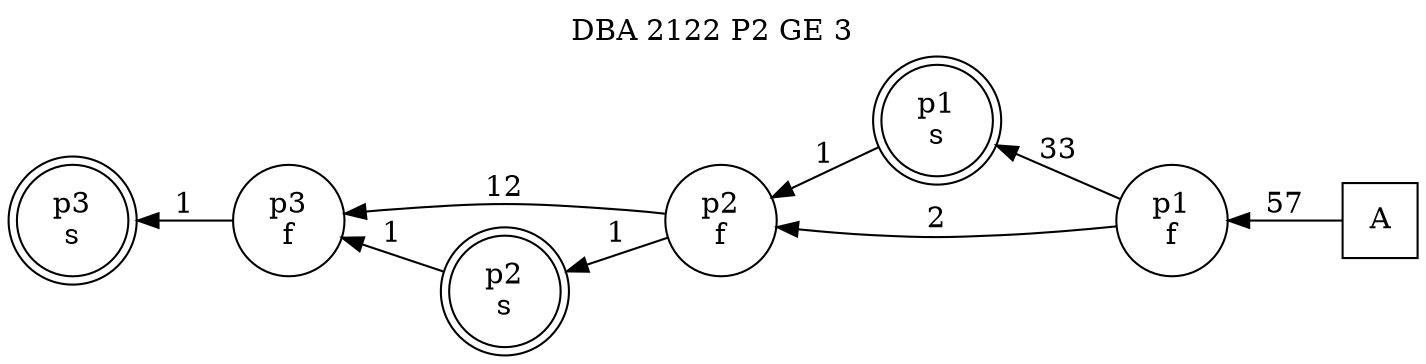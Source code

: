 digraph DBA_2122_P2_GE_3_GOOD {
labelloc="tl"
label= " DBA 2122 P2 GE 3 "
rankdir="RL";
graph [ size=" 10 , 10 !"]

"A" [shape="square" label="A"]
"p1_f" [shape="circle" label="p1
f"]
"p1_s" [shape="doublecircle" label="p1
s"]
"p2_f" [shape="circle" label="p2
f"]
"p3_f" [shape="circle" label="p3
f"]
"p2_s" [shape="doublecircle" label="p2
s"]
"p3_s" [shape="doublecircle" label="p3
s"]
"A" -> "p1_f" [ label=57]
"p1_f" -> "p1_s" [ label=33]
"p1_f" -> "p2_f" [ label=2]
"p1_s" -> "p2_f" [ label=1]
"p2_f" -> "p3_f" [ label=12]
"p2_f" -> "p2_s" [ label=1]
"p3_f" -> "p3_s" [ label=1]
"p2_s" -> "p3_f" [ label=1]
}
